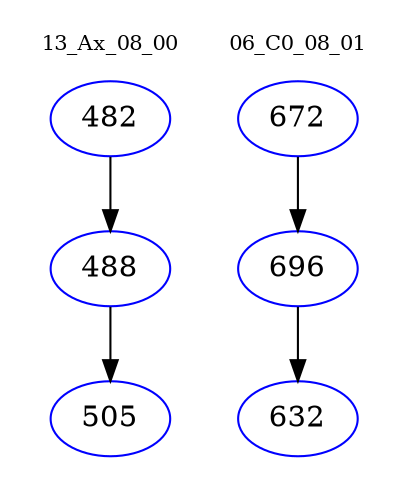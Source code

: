 digraph{
subgraph cluster_0 {
color = white
label = "13_Ax_08_00";
fontsize=10;
T0_482 [label="482", color="blue"]
T0_482 -> T0_488 [color="black"]
T0_488 [label="488", color="blue"]
T0_488 -> T0_505 [color="black"]
T0_505 [label="505", color="blue"]
}
subgraph cluster_1 {
color = white
label = "06_C0_08_01";
fontsize=10;
T1_672 [label="672", color="blue"]
T1_672 -> T1_696 [color="black"]
T1_696 [label="696", color="blue"]
T1_696 -> T1_632 [color="black"]
T1_632 [label="632", color="blue"]
}
}
